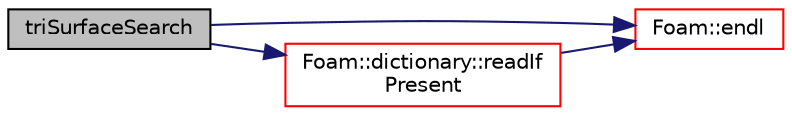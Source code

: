 digraph "triSurfaceSearch"
{
  bgcolor="transparent";
  edge [fontname="Helvetica",fontsize="10",labelfontname="Helvetica",labelfontsize="10"];
  node [fontname="Helvetica",fontsize="10",shape=record];
  rankdir="LR";
  Node1 [label="triSurfaceSearch",height=0.2,width=0.4,color="black", fillcolor="grey75", style="filled", fontcolor="black"];
  Node1 -> Node2 [color="midnightblue",fontsize="10",style="solid",fontname="Helvetica"];
  Node2 [label="Foam::endl",height=0.2,width=0.4,color="red",URL="$a10675.html#a2db8fe02a0d3909e9351bb4275b23ce4",tooltip="Add newline and flush stream. "];
  Node1 -> Node3 [color="midnightblue",fontsize="10",style="solid",fontname="Helvetica"];
  Node3 [label="Foam::dictionary::readIf\lPresent",height=0.2,width=0.4,color="red",URL="$a00518.html#ac3502a72e9d1a84f63c4919b78595cd4",tooltip="Find an entry if present, and assign to T. "];
  Node3 -> Node2 [color="midnightblue",fontsize="10",style="solid",fontname="Helvetica"];
}

